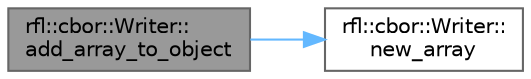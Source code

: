 digraph "rfl::cbor::Writer::add_array_to_object"
{
 // LATEX_PDF_SIZE
  bgcolor="transparent";
  edge [fontname=Helvetica,fontsize=10,labelfontname=Helvetica,labelfontsize=10];
  node [fontname=Helvetica,fontsize=10,shape=box,height=0.2,width=0.4];
  rankdir="LR";
  Node1 [id="Node000001",label="rfl::cbor::Writer::\ladd_array_to_object",height=0.2,width=0.4,color="gray40", fillcolor="grey60", style="filled", fontcolor="black",tooltip=" "];
  Node1 -> Node2 [id="edge1_Node000001_Node000002",color="steelblue1",style="solid",tooltip=" "];
  Node2 [id="Node000002",label="rfl::cbor::Writer::\lnew_array",height=0.2,width=0.4,color="grey40", fillcolor="white", style="filled",URL="$classrfl_1_1cbor_1_1_writer.html#a4dc21ab124e834dbf4f5e6eca1cbdddd",tooltip=" "];
}
